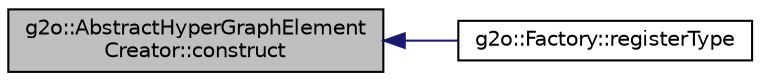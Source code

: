 digraph "g2o::AbstractHyperGraphElementCreator::construct"
{
  edge [fontname="Helvetica",fontsize="10",labelfontname="Helvetica",labelfontsize="10"];
  node [fontname="Helvetica",fontsize="10",shape=record];
  rankdir="LR";
  Node1 [label="g2o::AbstractHyperGraphElement\lCreator::construct",height=0.2,width=0.4,color="black", fillcolor="grey75", style="filled", fontcolor="black"];
  Node1 -> Node2 [dir="back",color="midnightblue",fontsize="10",style="solid",fontname="Helvetica"];
  Node2 [label="g2o::Factory::registerType",height=0.2,width=0.4,color="black", fillcolor="white", style="filled",URL="$classg2o_1_1_factory.html#aba2f2e40635fd1b996981cefdb65c346"];
}
